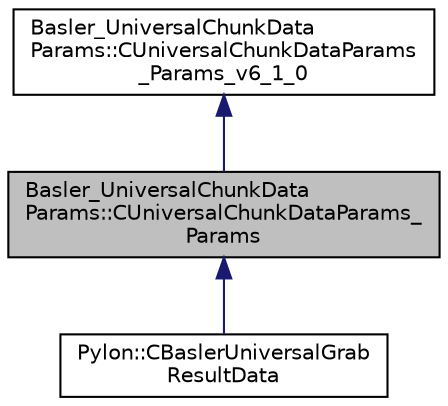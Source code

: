 digraph "Basler_UniversalChunkDataParams::CUniversalChunkDataParams_Params"
{
  edge [fontname="Helvetica",fontsize="10",labelfontname="Helvetica",labelfontsize="10"];
  node [fontname="Helvetica",fontsize="10",shape=record];
  Node1 [label="Basler_UniversalChunkData\lParams::CUniversalChunkDataParams_\lParams",height=0.2,width=0.4,color="black", fillcolor="grey75", style="filled", fontcolor="black"];
  Node2 -> Node1 [dir="back",color="midnightblue",fontsize="10",style="solid",fontname="Helvetica"];
  Node2 [label="Basler_UniversalChunkData\lParams::CUniversalChunkDataParams\l_Params_v6_1_0",height=0.2,width=0.4,color="black", fillcolor="white", style="filled",URL="$class_basler___universal_chunk_data_params_1_1_c_universal_chunk_data_params___params__v6__1__0.html",tooltip="A parameter class containing all parameters as members that are available for chunk data of Basler ca..."];
  Node1 -> Node3 [dir="back",color="midnightblue",fontsize="10",style="solid",fontname="Helvetica"];
  Node3 [label="Pylon::CBaslerUniversalGrab\lResultData",height=0.2,width=0.4,color="black", fillcolor="white", style="filled",URL="$class_pylon_1_1_c_basler_universal_grab_result_data.html",tooltip="The Universal grab result data. "];
}
